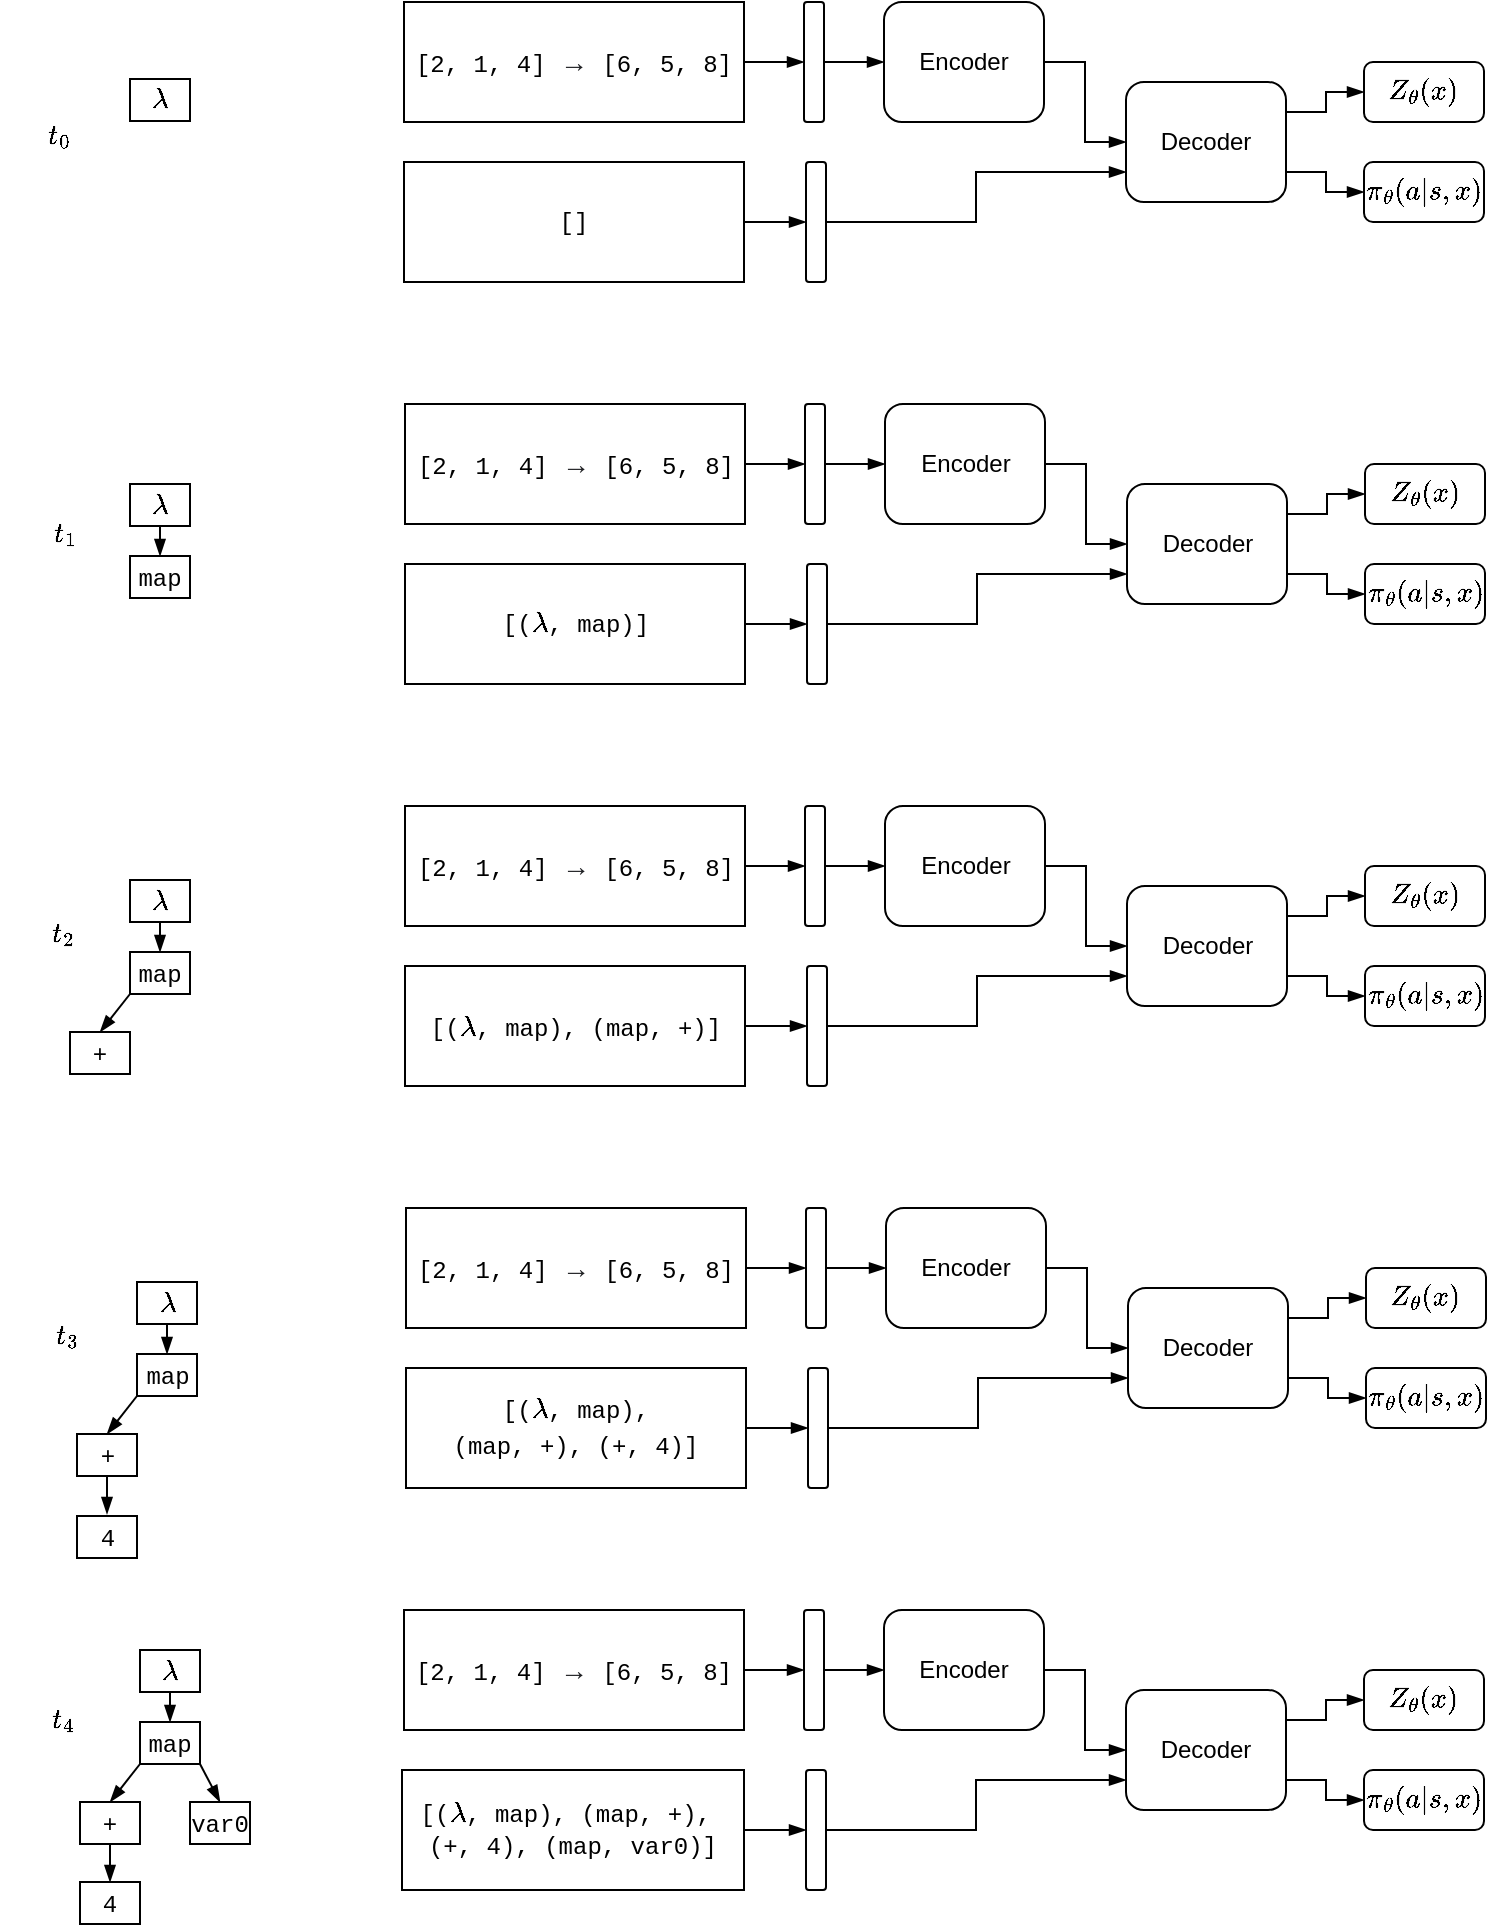 <mxfile version="22.1.20" type="device">
  <diagram name="Page-1" id="c7558073-3199-34d8-9f00-42111426c3f3">
    <mxGraphModel dx="954" dy="650" grid="1" gridSize="10" guides="1" tooltips="1" connect="1" arrows="1" fold="1" page="1" pageScale="1" pageWidth="826" pageHeight="1169" background="none" math="1" shadow="0">
      <root>
        <mxCell id="0" />
        <mxCell id="1" parent="0" />
        <mxCell id="ln7IvSCS3IytbbHzS-Sz-100" style="rounded=0;orthogonalLoop=1;jettySize=auto;html=1;exitX=1;exitY=0.5;exitDx=0;exitDy=0;entryX=0;entryY=0.5;entryDx=0;entryDy=0;edgeStyle=orthogonalEdgeStyle;endArrow=blockThin;endFill=1;" edge="1" parent="1" source="ln7IvSCS3IytbbHzS-Sz-96" target="ln7IvSCS3IytbbHzS-Sz-99">
          <mxGeometry relative="1" as="geometry" />
        </mxCell>
        <mxCell id="ln7IvSCS3IytbbHzS-Sz-96" value="" style="rounded=1;whiteSpace=wrap;html=1;" vertex="1" parent="1">
          <mxGeometry x="402" y="161" width="10" height="60" as="geometry" />
        </mxCell>
        <mxCell id="ln7IvSCS3IytbbHzS-Sz-98" style="rounded=0;orthogonalLoop=1;jettySize=auto;html=1;exitX=1;exitY=0.5;exitDx=0;exitDy=0;entryX=0;entryY=0.5;entryDx=0;entryDy=0;edgeStyle=orthogonalEdgeStyle;endArrow=blockThin;endFill=1;" edge="1" parent="1" source="ln7IvSCS3IytbbHzS-Sz-97" target="ln7IvSCS3IytbbHzS-Sz-96">
          <mxGeometry relative="1" as="geometry" />
        </mxCell>
        <mxCell id="ln7IvSCS3IytbbHzS-Sz-97" value="&lt;font face=&quot;Courier New&quot;&gt;[2, 1, 4]&amp;nbsp;&lt;/font&gt;&lt;b style=&quot;caret-color: rgb(32, 33, 36); color: rgb(32, 33, 36); font-family: &amp;quot;Google Sans&amp;quot;, arial, sans-serif; font-size: 14px; text-align: left;&quot;&gt;→&lt;/b&gt;&lt;font face=&quot;Courier New&quot;&gt;&amp;nbsp;[6, 5, 8]&lt;/font&gt;" style="rounded=0;whiteSpace=wrap;html=1;" vertex="1" parent="1">
          <mxGeometry x="202" y="161" width="170" height="60" as="geometry" />
        </mxCell>
        <mxCell id="ln7IvSCS3IytbbHzS-Sz-107" style="rounded=0;orthogonalLoop=1;jettySize=auto;html=1;exitX=1;exitY=0.5;exitDx=0;exitDy=0;entryX=0;entryY=0.5;entryDx=0;entryDy=0;edgeStyle=orthogonalEdgeStyle;endArrow=blockThin;endFill=1;" edge="1" parent="1" source="ln7IvSCS3IytbbHzS-Sz-99" target="ln7IvSCS3IytbbHzS-Sz-106">
          <mxGeometry relative="1" as="geometry" />
        </mxCell>
        <mxCell id="ln7IvSCS3IytbbHzS-Sz-99" value="Encoder" style="rounded=1;whiteSpace=wrap;html=1;" vertex="1" parent="1">
          <mxGeometry x="442" y="161" width="80" height="60" as="geometry" />
        </mxCell>
        <mxCell id="ln7IvSCS3IytbbHzS-Sz-105" style="rounded=0;orthogonalLoop=1;jettySize=auto;html=1;exitX=1;exitY=0.5;exitDx=0;exitDy=0;entryX=0;entryY=0.5;entryDx=0;entryDy=0;edgeStyle=orthogonalEdgeStyle;endArrow=blockThin;endFill=1;" edge="1" parent="1" source="ln7IvSCS3IytbbHzS-Sz-101" target="ln7IvSCS3IytbbHzS-Sz-102">
          <mxGeometry relative="1" as="geometry" />
        </mxCell>
        <mxCell id="ln7IvSCS3IytbbHzS-Sz-101" value="&lt;font face=&quot;Courier New&quot;&gt;[]&lt;/font&gt;" style="rounded=0;whiteSpace=wrap;html=1;" vertex="1" parent="1">
          <mxGeometry x="202" y="241" width="170" height="60" as="geometry" />
        </mxCell>
        <mxCell id="ln7IvSCS3IytbbHzS-Sz-112" style="rounded=0;orthogonalLoop=1;jettySize=auto;html=1;exitX=1;exitY=0.5;exitDx=0;exitDy=0;entryX=0;entryY=0.75;entryDx=0;entryDy=0;edgeStyle=orthogonalEdgeStyle;curved=0;endArrow=blockThin;endFill=1;" edge="1" parent="1" source="ln7IvSCS3IytbbHzS-Sz-102" target="ln7IvSCS3IytbbHzS-Sz-106">
          <mxGeometry relative="1" as="geometry" />
        </mxCell>
        <mxCell id="ln7IvSCS3IytbbHzS-Sz-102" value="" style="rounded=1;whiteSpace=wrap;html=1;" vertex="1" parent="1">
          <mxGeometry x="403" y="241" width="10" height="60" as="geometry" />
        </mxCell>
        <mxCell id="ln7IvSCS3IytbbHzS-Sz-118" style="rounded=0;orthogonalLoop=1;jettySize=auto;html=1;exitX=1;exitY=0.25;exitDx=0;exitDy=0;entryX=0;entryY=0.5;entryDx=0;entryDy=0;edgeStyle=orthogonalEdgeStyle;endArrow=blockThin;endFill=1;" edge="1" parent="1" source="ln7IvSCS3IytbbHzS-Sz-106" target="ln7IvSCS3IytbbHzS-Sz-113">
          <mxGeometry relative="1" as="geometry" />
        </mxCell>
        <mxCell id="ln7IvSCS3IytbbHzS-Sz-119" style="rounded=0;orthogonalLoop=1;jettySize=auto;html=1;exitX=1;exitY=0.75;exitDx=0;exitDy=0;entryX=0;entryY=0.5;entryDx=0;entryDy=0;edgeStyle=orthogonalEdgeStyle;endArrow=blockThin;endFill=1;" edge="1" parent="1" source="ln7IvSCS3IytbbHzS-Sz-106" target="ln7IvSCS3IytbbHzS-Sz-117">
          <mxGeometry relative="1" as="geometry" />
        </mxCell>
        <mxCell id="ln7IvSCS3IytbbHzS-Sz-106" value="Decoder" style="rounded=1;whiteSpace=wrap;html=1;" vertex="1" parent="1">
          <mxGeometry x="563" y="201" width="80" height="60" as="geometry" />
        </mxCell>
        <mxCell id="ln7IvSCS3IytbbHzS-Sz-113" value="\(Z_\theta(x)\)" style="rounded=1;whiteSpace=wrap;html=1;" vertex="1" parent="1">
          <mxGeometry x="682" y="191" width="60" height="30" as="geometry" />
        </mxCell>
        <mxCell id="ln7IvSCS3IytbbHzS-Sz-117" value="\(\pi_\theta(a | s, x)\)" style="rounded=1;whiteSpace=wrap;html=1;" vertex="1" parent="1">
          <mxGeometry x="682" y="241" width="60" height="30" as="geometry" />
        </mxCell>
        <mxCell id="ln7IvSCS3IytbbHzS-Sz-130" style="rounded=0;orthogonalLoop=1;jettySize=auto;html=1;exitX=1;exitY=0.5;exitDx=0;exitDy=0;entryX=0;entryY=0.5;entryDx=0;entryDy=0;edgeStyle=orthogonalEdgeStyle;endArrow=blockThin;endFill=1;" edge="1" parent="1" source="ln7IvSCS3IytbbHzS-Sz-131" target="ln7IvSCS3IytbbHzS-Sz-135">
          <mxGeometry relative="1" as="geometry" />
        </mxCell>
        <mxCell id="ln7IvSCS3IytbbHzS-Sz-131" value="" style="rounded=1;whiteSpace=wrap;html=1;" vertex="1" parent="1">
          <mxGeometry x="402.5" y="362" width="10" height="60" as="geometry" />
        </mxCell>
        <mxCell id="ln7IvSCS3IytbbHzS-Sz-132" style="rounded=0;orthogonalLoop=1;jettySize=auto;html=1;exitX=1;exitY=0.5;exitDx=0;exitDy=0;entryX=0;entryY=0.5;entryDx=0;entryDy=0;edgeStyle=orthogonalEdgeStyle;endArrow=blockThin;endFill=1;" edge="1" parent="1" source="ln7IvSCS3IytbbHzS-Sz-133" target="ln7IvSCS3IytbbHzS-Sz-131">
          <mxGeometry relative="1" as="geometry" />
        </mxCell>
        <mxCell id="ln7IvSCS3IytbbHzS-Sz-133" value="&lt;font face=&quot;Courier New&quot;&gt;[2, 1, 4]&amp;nbsp;&lt;/font&gt;&lt;b style=&quot;caret-color: rgb(32, 33, 36); color: rgb(32, 33, 36); font-family: &amp;quot;Google Sans&amp;quot;, arial, sans-serif; font-size: 14px; text-align: left;&quot;&gt;→&lt;/b&gt;&lt;font face=&quot;Courier New&quot;&gt;&amp;nbsp;[6, 5, 8]&lt;/font&gt;" style="rounded=0;whiteSpace=wrap;html=1;" vertex="1" parent="1">
          <mxGeometry x="202.5" y="362" width="170" height="60" as="geometry" />
        </mxCell>
        <mxCell id="ln7IvSCS3IytbbHzS-Sz-134" style="rounded=0;orthogonalLoop=1;jettySize=auto;html=1;exitX=1;exitY=0.5;exitDx=0;exitDy=0;entryX=0;entryY=0.5;entryDx=0;entryDy=0;edgeStyle=orthogonalEdgeStyle;endArrow=blockThin;endFill=1;" edge="1" parent="1" source="ln7IvSCS3IytbbHzS-Sz-135" target="ln7IvSCS3IytbbHzS-Sz-142">
          <mxGeometry relative="1" as="geometry" />
        </mxCell>
        <mxCell id="ln7IvSCS3IytbbHzS-Sz-135" value="Encoder" style="rounded=1;whiteSpace=wrap;html=1;" vertex="1" parent="1">
          <mxGeometry x="442.5" y="362" width="80" height="60" as="geometry" />
        </mxCell>
        <mxCell id="ln7IvSCS3IytbbHzS-Sz-136" style="rounded=0;orthogonalLoop=1;jettySize=auto;html=1;exitX=1;exitY=0.5;exitDx=0;exitDy=0;entryX=0;entryY=0.5;entryDx=0;entryDy=0;edgeStyle=orthogonalEdgeStyle;endArrow=blockThin;endFill=1;" edge="1" parent="1" source="ln7IvSCS3IytbbHzS-Sz-137" target="ln7IvSCS3IytbbHzS-Sz-139">
          <mxGeometry relative="1" as="geometry" />
        </mxCell>
        <mxCell id="ln7IvSCS3IytbbHzS-Sz-137" value="&lt;font face=&quot;Courier New&quot;&gt;[(\(\lambda\),&amp;nbsp;&lt;/font&gt;&lt;font face=&quot;Courier New&quot;&gt;map)]&lt;/font&gt;" style="rounded=0;whiteSpace=wrap;html=1;" vertex="1" parent="1">
          <mxGeometry x="202.5" y="442" width="170" height="60" as="geometry" />
        </mxCell>
        <mxCell id="ln7IvSCS3IytbbHzS-Sz-138" style="rounded=0;orthogonalLoop=1;jettySize=auto;html=1;exitX=1;exitY=0.5;exitDx=0;exitDy=0;entryX=0;entryY=0.75;entryDx=0;entryDy=0;edgeStyle=orthogonalEdgeStyle;endArrow=blockThin;endFill=1;" edge="1" parent="1" source="ln7IvSCS3IytbbHzS-Sz-139" target="ln7IvSCS3IytbbHzS-Sz-142">
          <mxGeometry relative="1" as="geometry" />
        </mxCell>
        <mxCell id="ln7IvSCS3IytbbHzS-Sz-139" value="" style="rounded=1;whiteSpace=wrap;html=1;" vertex="1" parent="1">
          <mxGeometry x="403.5" y="442" width="10" height="60" as="geometry" />
        </mxCell>
        <mxCell id="ln7IvSCS3IytbbHzS-Sz-140" style="rounded=0;orthogonalLoop=1;jettySize=auto;html=1;exitX=1;exitY=0.25;exitDx=0;exitDy=0;entryX=0;entryY=0.5;entryDx=0;entryDy=0;edgeStyle=orthogonalEdgeStyle;endArrow=blockThin;endFill=1;" edge="1" parent="1" source="ln7IvSCS3IytbbHzS-Sz-142" target="ln7IvSCS3IytbbHzS-Sz-144">
          <mxGeometry relative="1" as="geometry" />
        </mxCell>
        <mxCell id="ln7IvSCS3IytbbHzS-Sz-141" style="rounded=0;orthogonalLoop=1;jettySize=auto;html=1;exitX=1;exitY=0.75;exitDx=0;exitDy=0;entryX=0;entryY=0.5;entryDx=0;entryDy=0;edgeStyle=orthogonalEdgeStyle;endArrow=blockThin;endFill=1;" edge="1" parent="1" source="ln7IvSCS3IytbbHzS-Sz-142" target="ln7IvSCS3IytbbHzS-Sz-145">
          <mxGeometry relative="1" as="geometry" />
        </mxCell>
        <mxCell id="ln7IvSCS3IytbbHzS-Sz-142" value="Decoder" style="rounded=1;whiteSpace=wrap;html=1;" vertex="1" parent="1">
          <mxGeometry x="563.5" y="402" width="80" height="60" as="geometry" />
        </mxCell>
        <mxCell id="ln7IvSCS3IytbbHzS-Sz-144" value="\(Z_\theta(x)\)" style="rounded=1;whiteSpace=wrap;html=1;" vertex="1" parent="1">
          <mxGeometry x="682.5" y="392" width="60" height="30" as="geometry" />
        </mxCell>
        <mxCell id="ln7IvSCS3IytbbHzS-Sz-145" value="\(\pi_\theta(a | s, x)\)" style="rounded=1;whiteSpace=wrap;html=1;" vertex="1" parent="1">
          <mxGeometry x="682.5" y="442" width="60" height="30" as="geometry" />
        </mxCell>
        <mxCell id="ln7IvSCS3IytbbHzS-Sz-146" value="\(t_0\)" style="text;html=1;strokeColor=none;fillColor=none;align=center;verticalAlign=middle;whiteSpace=wrap;rounded=0;" vertex="1" parent="1">
          <mxGeometry y="213" width="60" height="30" as="geometry" />
        </mxCell>
        <mxCell id="ln7IvSCS3IytbbHzS-Sz-147" value="\(t_1\)" style="text;html=1;strokeColor=none;fillColor=none;align=center;verticalAlign=middle;whiteSpace=wrap;rounded=0;" vertex="1" parent="1">
          <mxGeometry x="3" y="412" width="60" height="30" as="geometry" />
        </mxCell>
        <mxCell id="ln7IvSCS3IytbbHzS-Sz-148" style="rounded=0;orthogonalLoop=1;jettySize=auto;html=1;exitX=1;exitY=0.5;exitDx=0;exitDy=0;entryX=0;entryY=0.5;entryDx=0;entryDy=0;edgeStyle=orthogonalEdgeStyle;endArrow=blockThin;endFill=1;" edge="1" parent="1" source="ln7IvSCS3IytbbHzS-Sz-149" target="ln7IvSCS3IytbbHzS-Sz-153">
          <mxGeometry relative="1" as="geometry" />
        </mxCell>
        <mxCell id="ln7IvSCS3IytbbHzS-Sz-149" value="" style="rounded=1;whiteSpace=wrap;html=1;" vertex="1" parent="1">
          <mxGeometry x="402.5" y="563" width="10" height="60" as="geometry" />
        </mxCell>
        <mxCell id="ln7IvSCS3IytbbHzS-Sz-150" style="rounded=0;orthogonalLoop=1;jettySize=auto;html=1;exitX=1;exitY=0.5;exitDx=0;exitDy=0;entryX=0;entryY=0.5;entryDx=0;entryDy=0;edgeStyle=orthogonalEdgeStyle;endArrow=blockThin;endFill=1;" edge="1" parent="1" source="ln7IvSCS3IytbbHzS-Sz-151" target="ln7IvSCS3IytbbHzS-Sz-149">
          <mxGeometry relative="1" as="geometry" />
        </mxCell>
        <mxCell id="ln7IvSCS3IytbbHzS-Sz-151" value="&lt;font face=&quot;Courier New&quot;&gt;[2, 1, 4]&amp;nbsp;&lt;/font&gt;&lt;b style=&quot;caret-color: rgb(32, 33, 36); color: rgb(32, 33, 36); font-family: &amp;quot;Google Sans&amp;quot;, arial, sans-serif; font-size: 14px; text-align: left;&quot;&gt;→&lt;/b&gt;&lt;font face=&quot;Courier New&quot;&gt;&amp;nbsp;[6, 5, 8]&lt;/font&gt;" style="rounded=0;whiteSpace=wrap;html=1;" vertex="1" parent="1">
          <mxGeometry x="202.5" y="563" width="170" height="60" as="geometry" />
        </mxCell>
        <mxCell id="ln7IvSCS3IytbbHzS-Sz-152" style="rounded=0;orthogonalLoop=1;jettySize=auto;html=1;exitX=1;exitY=0.5;exitDx=0;exitDy=0;entryX=0;entryY=0.5;entryDx=0;entryDy=0;edgeStyle=orthogonalEdgeStyle;endArrow=blockThin;endFill=1;" edge="1" parent="1" source="ln7IvSCS3IytbbHzS-Sz-153" target="ln7IvSCS3IytbbHzS-Sz-160">
          <mxGeometry relative="1" as="geometry" />
        </mxCell>
        <mxCell id="ln7IvSCS3IytbbHzS-Sz-153" value="Encoder" style="rounded=1;whiteSpace=wrap;html=1;" vertex="1" parent="1">
          <mxGeometry x="442.5" y="563" width="80" height="60" as="geometry" />
        </mxCell>
        <mxCell id="ln7IvSCS3IytbbHzS-Sz-154" style="rounded=0;orthogonalLoop=1;jettySize=auto;html=1;exitX=1;exitY=0.5;exitDx=0;exitDy=0;entryX=0;entryY=0.5;entryDx=0;entryDy=0;edgeStyle=orthogonalEdgeStyle;endArrow=blockThin;endFill=1;" edge="1" parent="1" source="ln7IvSCS3IytbbHzS-Sz-155" target="ln7IvSCS3IytbbHzS-Sz-157">
          <mxGeometry relative="1" as="geometry" />
        </mxCell>
        <mxCell id="ln7IvSCS3IytbbHzS-Sz-155" value="&lt;div style=&quot;&quot;&gt;&lt;div style=&quot;text-align: left;&quot;&gt;&lt;font style=&quot;border-color: var(--border-color);&quot; face=&quot;Courier New&quot;&gt;[(\(\lambda\),&amp;nbsp;&lt;/font&gt;&lt;font style=&quot;border-color: var(--border-color);&quot; face=&quot;Courier New&quot;&gt;map), (map,&amp;nbsp;&lt;/font&gt;&lt;b style=&quot;caret-color: rgb(32, 33, 36); color: rgb(32, 33, 36); font-family: &amp;quot;Google Sans&amp;quot;, arial, sans-serif; font-size: 14px; border-color: var(--border-color);&quot;&gt;&lt;font style=&quot;color: rgb(0, 0, 0); font-size: 12px; font-weight: normal; border-color: var(--border-color);&quot; face=&quot;Courier New&quot;&gt;+)&lt;/font&gt;&lt;font style=&quot;color: rgb(0, 0, 0); font-size: 12px; font-weight: normal; border-color: var(--border-color);&quot; face=&quot;Courier New&quot;&gt;]&lt;/font&gt;&lt;/b&gt;&lt;/div&gt;&lt;/div&gt;" style="rounded=0;whiteSpace=wrap;html=1;" vertex="1" parent="1">
          <mxGeometry x="202.5" y="643" width="170" height="60" as="geometry" />
        </mxCell>
        <mxCell id="ln7IvSCS3IytbbHzS-Sz-156" style="rounded=0;orthogonalLoop=1;jettySize=auto;html=1;exitX=1;exitY=0.5;exitDx=0;exitDy=0;entryX=0;entryY=0.75;entryDx=0;entryDy=0;edgeStyle=orthogonalEdgeStyle;endArrow=blockThin;endFill=1;" edge="1" parent="1" source="ln7IvSCS3IytbbHzS-Sz-157" target="ln7IvSCS3IytbbHzS-Sz-160">
          <mxGeometry relative="1" as="geometry" />
        </mxCell>
        <mxCell id="ln7IvSCS3IytbbHzS-Sz-157" value="" style="rounded=1;whiteSpace=wrap;html=1;" vertex="1" parent="1">
          <mxGeometry x="403.5" y="643" width="10" height="60" as="geometry" />
        </mxCell>
        <mxCell id="ln7IvSCS3IytbbHzS-Sz-158" style="rounded=0;orthogonalLoop=1;jettySize=auto;html=1;exitX=1;exitY=0.25;exitDx=0;exitDy=0;entryX=0;entryY=0.5;entryDx=0;entryDy=0;edgeStyle=orthogonalEdgeStyle;endArrow=blockThin;endFill=1;" edge="1" parent="1" source="ln7IvSCS3IytbbHzS-Sz-160" target="ln7IvSCS3IytbbHzS-Sz-162">
          <mxGeometry relative="1" as="geometry" />
        </mxCell>
        <mxCell id="ln7IvSCS3IytbbHzS-Sz-159" style="rounded=0;orthogonalLoop=1;jettySize=auto;html=1;exitX=1;exitY=0.75;exitDx=0;exitDy=0;entryX=0;entryY=0.5;entryDx=0;entryDy=0;edgeStyle=orthogonalEdgeStyle;endArrow=blockThin;endFill=1;" edge="1" parent="1" source="ln7IvSCS3IytbbHzS-Sz-160" target="ln7IvSCS3IytbbHzS-Sz-163">
          <mxGeometry relative="1" as="geometry" />
        </mxCell>
        <mxCell id="ln7IvSCS3IytbbHzS-Sz-160" value="Decoder" style="rounded=1;whiteSpace=wrap;html=1;" vertex="1" parent="1">
          <mxGeometry x="563.5" y="603" width="80" height="60" as="geometry" />
        </mxCell>
        <mxCell id="ln7IvSCS3IytbbHzS-Sz-162" value="\(Z_\theta(x)\)" style="rounded=1;whiteSpace=wrap;html=1;" vertex="1" parent="1">
          <mxGeometry x="682.5" y="593" width="60" height="30" as="geometry" />
        </mxCell>
        <mxCell id="ln7IvSCS3IytbbHzS-Sz-163" value="\(\pi_\theta(a | s, x)\)" style="rounded=1;whiteSpace=wrap;html=1;" vertex="1" parent="1">
          <mxGeometry x="682.5" y="643" width="60" height="30" as="geometry" />
        </mxCell>
        <mxCell id="ln7IvSCS3IytbbHzS-Sz-164" style="rounded=0;orthogonalLoop=1;jettySize=auto;html=1;exitX=1;exitY=0.5;exitDx=0;exitDy=0;entryX=0;entryY=0.5;entryDx=0;entryDy=0;edgeStyle=orthogonalEdgeStyle;endArrow=blockThin;endFill=1;" edge="1" parent="1" source="ln7IvSCS3IytbbHzS-Sz-165" target="ln7IvSCS3IytbbHzS-Sz-169">
          <mxGeometry relative="1" as="geometry" />
        </mxCell>
        <mxCell id="ln7IvSCS3IytbbHzS-Sz-165" value="" style="rounded=1;whiteSpace=wrap;html=1;" vertex="1" parent="1">
          <mxGeometry x="403" y="764" width="10" height="60" as="geometry" />
        </mxCell>
        <mxCell id="ln7IvSCS3IytbbHzS-Sz-166" style="rounded=0;orthogonalLoop=1;jettySize=auto;html=1;exitX=1;exitY=0.5;exitDx=0;exitDy=0;entryX=0;entryY=0.5;entryDx=0;entryDy=0;edgeStyle=orthogonalEdgeStyle;endArrow=blockThin;endFill=1;" edge="1" parent="1" source="ln7IvSCS3IytbbHzS-Sz-167" target="ln7IvSCS3IytbbHzS-Sz-165">
          <mxGeometry relative="1" as="geometry" />
        </mxCell>
        <mxCell id="ln7IvSCS3IytbbHzS-Sz-167" value="&lt;font face=&quot;Courier New&quot;&gt;[2, 1, 4]&amp;nbsp;&lt;/font&gt;&lt;b style=&quot;caret-color: rgb(32, 33, 36); color: rgb(32, 33, 36); font-family: &amp;quot;Google Sans&amp;quot;, arial, sans-serif; font-size: 14px; text-align: left;&quot;&gt;→&lt;/b&gt;&lt;font face=&quot;Courier New&quot;&gt;&amp;nbsp;[6, 5, 8]&lt;/font&gt;" style="rounded=0;whiteSpace=wrap;html=1;" vertex="1" parent="1">
          <mxGeometry x="203" y="764" width="170" height="60" as="geometry" />
        </mxCell>
        <mxCell id="ln7IvSCS3IytbbHzS-Sz-168" style="rounded=0;orthogonalLoop=1;jettySize=auto;html=1;exitX=1;exitY=0.5;exitDx=0;exitDy=0;entryX=0;entryY=0.5;entryDx=0;entryDy=0;edgeStyle=orthogonalEdgeStyle;endArrow=blockThin;endFill=1;" edge="1" parent="1" source="ln7IvSCS3IytbbHzS-Sz-169" target="ln7IvSCS3IytbbHzS-Sz-176">
          <mxGeometry relative="1" as="geometry" />
        </mxCell>
        <mxCell id="ln7IvSCS3IytbbHzS-Sz-169" value="Encoder" style="rounded=1;whiteSpace=wrap;html=1;" vertex="1" parent="1">
          <mxGeometry x="443" y="764" width="80" height="60" as="geometry" />
        </mxCell>
        <mxCell id="ln7IvSCS3IytbbHzS-Sz-170" style="rounded=0;orthogonalLoop=1;jettySize=auto;html=1;exitX=1;exitY=0.5;exitDx=0;exitDy=0;entryX=0;entryY=0.5;entryDx=0;entryDy=0;edgeStyle=orthogonalEdgeStyle;endArrow=blockThin;endFill=1;" edge="1" parent="1" source="ln7IvSCS3IytbbHzS-Sz-171" target="ln7IvSCS3IytbbHzS-Sz-173">
          <mxGeometry relative="1" as="geometry" />
        </mxCell>
        <mxCell id="ln7IvSCS3IytbbHzS-Sz-171" value="&lt;font style=&quot;border-color: var(--border-color); text-align: left;&quot; face=&quot;Courier New&quot;&gt;[(\(\lambda\),&amp;nbsp;&lt;/font&gt;&lt;font style=&quot;border-color: var(--border-color); text-align: left;&quot; face=&quot;Courier New&quot;&gt;map), (map,&amp;nbsp;&lt;/font&gt;&lt;b style=&quot;border-color: var(--border-color); text-align: left; caret-color: rgb(32, 33, 36); color: rgb(32, 33, 36); font-family: &amp;quot;Google Sans&amp;quot;, arial, sans-serif; font-size: 14px;&quot;&gt;&lt;font style=&quot;border-color: var(--border-color); color: rgb(0, 0, 0); font-size: 12px; font-weight: normal;&quot; face=&quot;Courier New&quot;&gt;+),&amp;nbsp;&lt;font style=&quot;border-color: var(--border-color); caret-color: rgb(0, 0, 0);&quot; face=&quot;Courier New&quot;&gt;(&lt;/font&gt;&lt;b style=&quot;border-color: var(--border-color); color: rgb(32, 33, 36); font-family: &amp;quot;Google Sans&amp;quot;, arial, sans-serif; font-size: 14px;&quot;&gt;&lt;font style=&quot;border-color: var(--border-color); color: rgb(0, 0, 0); font-size: 12px; font-weight: normal;&quot; face=&quot;Courier New&quot;&gt;+, 4)&lt;/font&gt;&lt;/b&gt;&lt;/font&gt;&lt;font style=&quot;border-color: var(--border-color); color: rgb(0, 0, 0); font-size: 12px; font-weight: normal;&quot; face=&quot;Courier New&quot;&gt;]&lt;/font&gt;&lt;/b&gt;" style="rounded=0;whiteSpace=wrap;html=1;" vertex="1" parent="1">
          <mxGeometry x="203" y="844" width="170" height="60" as="geometry" />
        </mxCell>
        <mxCell id="ln7IvSCS3IytbbHzS-Sz-172" style="rounded=0;orthogonalLoop=1;jettySize=auto;html=1;exitX=1;exitY=0.5;exitDx=0;exitDy=0;entryX=0;entryY=0.75;entryDx=0;entryDy=0;edgeStyle=orthogonalEdgeStyle;endArrow=blockThin;endFill=1;" edge="1" parent="1" source="ln7IvSCS3IytbbHzS-Sz-173" target="ln7IvSCS3IytbbHzS-Sz-176">
          <mxGeometry relative="1" as="geometry" />
        </mxCell>
        <mxCell id="ln7IvSCS3IytbbHzS-Sz-173" value="" style="rounded=1;whiteSpace=wrap;html=1;" vertex="1" parent="1">
          <mxGeometry x="404" y="844" width="10" height="60" as="geometry" />
        </mxCell>
        <mxCell id="ln7IvSCS3IytbbHzS-Sz-174" style="rounded=0;orthogonalLoop=1;jettySize=auto;html=1;exitX=1;exitY=0.25;exitDx=0;exitDy=0;entryX=0;entryY=0.5;entryDx=0;entryDy=0;edgeStyle=orthogonalEdgeStyle;endArrow=blockThin;endFill=1;" edge="1" parent="1" source="ln7IvSCS3IytbbHzS-Sz-176" target="ln7IvSCS3IytbbHzS-Sz-178">
          <mxGeometry relative="1" as="geometry" />
        </mxCell>
        <mxCell id="ln7IvSCS3IytbbHzS-Sz-175" style="rounded=0;orthogonalLoop=1;jettySize=auto;html=1;exitX=1;exitY=0.75;exitDx=0;exitDy=0;entryX=0;entryY=0.5;entryDx=0;entryDy=0;edgeStyle=orthogonalEdgeStyle;endArrow=blockThin;endFill=1;" edge="1" parent="1" source="ln7IvSCS3IytbbHzS-Sz-176" target="ln7IvSCS3IytbbHzS-Sz-179">
          <mxGeometry relative="1" as="geometry" />
        </mxCell>
        <mxCell id="ln7IvSCS3IytbbHzS-Sz-176" value="Decoder" style="rounded=1;whiteSpace=wrap;html=1;" vertex="1" parent="1">
          <mxGeometry x="564" y="804" width="80" height="60" as="geometry" />
        </mxCell>
        <mxCell id="ln7IvSCS3IytbbHzS-Sz-178" value="\(Z_\theta(x)\)" style="rounded=1;whiteSpace=wrap;html=1;" vertex="1" parent="1">
          <mxGeometry x="683" y="794" width="60" height="30" as="geometry" />
        </mxCell>
        <mxCell id="ln7IvSCS3IytbbHzS-Sz-179" value="\(\pi_\theta(a | s, x)\)" style="rounded=1;whiteSpace=wrap;html=1;" vertex="1" parent="1">
          <mxGeometry x="683" y="844" width="60" height="30" as="geometry" />
        </mxCell>
        <mxCell id="ln7IvSCS3IytbbHzS-Sz-180" value="\(t_2\)" style="text;html=1;strokeColor=none;fillColor=none;align=center;verticalAlign=middle;whiteSpace=wrap;rounded=0;" vertex="1" parent="1">
          <mxGeometry x="1.5" y="612" width="60" height="30" as="geometry" />
        </mxCell>
        <mxCell id="ln7IvSCS3IytbbHzS-Sz-181" value="\(t_3\)" style="text;html=1;strokeColor=none;fillColor=none;align=center;verticalAlign=middle;whiteSpace=wrap;rounded=0;" vertex="1" parent="1">
          <mxGeometry x="3.5" y="813" width="60" height="30" as="geometry" />
        </mxCell>
        <mxCell id="ln7IvSCS3IytbbHzS-Sz-217" style="edgeStyle=none;rounded=0;orthogonalLoop=1;jettySize=auto;html=1;exitX=0;exitY=1;exitDx=0;exitDy=0;entryX=0.5;entryY=0;entryDx=0;entryDy=0;endArrow=blockThin;endFill=1;curved=0;" edge="1" parent="1" source="ln7IvSCS3IytbbHzS-Sz-219" target="ln7IvSCS3IytbbHzS-Sz-221">
          <mxGeometry relative="1" as="geometry" />
        </mxCell>
        <mxCell id="ln7IvSCS3IytbbHzS-Sz-218" style="edgeStyle=none;rounded=0;orthogonalLoop=1;jettySize=auto;html=1;exitX=1;exitY=1;exitDx=0;exitDy=0;entryX=0.5;entryY=0;entryDx=0;entryDy=0;endArrow=blockThin;endFill=1;" edge="1" parent="1" source="ln7IvSCS3IytbbHzS-Sz-219" target="ln7IvSCS3IytbbHzS-Sz-223">
          <mxGeometry relative="1" as="geometry" />
        </mxCell>
        <mxCell id="ln7IvSCS3IytbbHzS-Sz-219" value="&lt;font face=&quot;Courier New&quot;&gt;map&lt;/font&gt;" style="rounded=0;whiteSpace=wrap;html=1;" vertex="1" parent="1">
          <mxGeometry x="70" y="1021" width="30" height="21" as="geometry" />
        </mxCell>
        <mxCell id="ln7IvSCS3IytbbHzS-Sz-220" style="edgeStyle=none;rounded=0;orthogonalLoop=1;jettySize=auto;html=1;exitX=0.5;exitY=1;exitDx=0;exitDy=0;entryX=0.5;entryY=0;entryDx=0;entryDy=0;endArrow=blockThin;endFill=1;" edge="1" parent="1" source="ln7IvSCS3IytbbHzS-Sz-221" target="ln7IvSCS3IytbbHzS-Sz-222">
          <mxGeometry relative="1" as="geometry" />
        </mxCell>
        <mxCell id="ln7IvSCS3IytbbHzS-Sz-221" value="&lt;font face=&quot;Courier New&quot;&gt;+&lt;/font&gt;" style="rounded=0;whiteSpace=wrap;html=1;" vertex="1" parent="1">
          <mxGeometry x="40" y="1061" width="30" height="21" as="geometry" />
        </mxCell>
        <mxCell id="ln7IvSCS3IytbbHzS-Sz-222" value="&lt;font face=&quot;Courier New&quot;&gt;4&lt;/font&gt;" style="rounded=0;whiteSpace=wrap;html=1;" vertex="1" parent="1">
          <mxGeometry x="40" y="1101" width="30" height="21" as="geometry" />
        </mxCell>
        <mxCell id="ln7IvSCS3IytbbHzS-Sz-223" value="&lt;font face=&quot;Courier New&quot;&gt;var0&lt;/font&gt;" style="rounded=0;whiteSpace=wrap;html=1;" vertex="1" parent="1">
          <mxGeometry x="95" y="1061" width="30" height="21" as="geometry" />
        </mxCell>
        <mxCell id="ln7IvSCS3IytbbHzS-Sz-225" style="edgeStyle=none;rounded=0;orthogonalLoop=1;jettySize=auto;html=1;exitX=0.5;exitY=1;exitDx=0;exitDy=0;entryX=0.5;entryY=0;entryDx=0;entryDy=0;endArrow=blockThin;endFill=1;" edge="1" parent="1" source="ln7IvSCS3IytbbHzS-Sz-224" target="ln7IvSCS3IytbbHzS-Sz-219">
          <mxGeometry relative="1" as="geometry" />
        </mxCell>
        <mxCell id="ln7IvSCS3IytbbHzS-Sz-224" value="&lt;font face=&quot;Courier New&quot;&gt;\(\lambda\)&lt;/font&gt;" style="rounded=0;whiteSpace=wrap;html=1;" vertex="1" parent="1">
          <mxGeometry x="70" y="985" width="30" height="21" as="geometry" />
        </mxCell>
        <mxCell id="ln7IvSCS3IytbbHzS-Sz-229" style="rounded=0;orthogonalLoop=1;jettySize=auto;html=1;exitX=1;exitY=0.5;exitDx=0;exitDy=0;entryX=0;entryY=0.5;entryDx=0;entryDy=0;edgeStyle=orthogonalEdgeStyle;endArrow=blockThin;endFill=1;" edge="1" parent="1" source="ln7IvSCS3IytbbHzS-Sz-230" target="ln7IvSCS3IytbbHzS-Sz-234">
          <mxGeometry relative="1" as="geometry" />
        </mxCell>
        <mxCell id="ln7IvSCS3IytbbHzS-Sz-230" value="" style="rounded=1;whiteSpace=wrap;html=1;" vertex="1" parent="1">
          <mxGeometry x="402" y="965" width="10" height="60" as="geometry" />
        </mxCell>
        <mxCell id="ln7IvSCS3IytbbHzS-Sz-231" style="rounded=0;orthogonalLoop=1;jettySize=auto;html=1;exitX=1;exitY=0.5;exitDx=0;exitDy=0;entryX=0;entryY=0.5;entryDx=0;entryDy=0;edgeStyle=orthogonalEdgeStyle;endArrow=blockThin;endFill=1;" edge="1" parent="1" source="ln7IvSCS3IytbbHzS-Sz-232" target="ln7IvSCS3IytbbHzS-Sz-230">
          <mxGeometry relative="1" as="geometry" />
        </mxCell>
        <mxCell id="ln7IvSCS3IytbbHzS-Sz-232" value="&lt;font face=&quot;Courier New&quot;&gt;[2, 1, 4]&amp;nbsp;&lt;/font&gt;&lt;b style=&quot;caret-color: rgb(32, 33, 36); color: rgb(32, 33, 36); font-family: &amp;quot;Google Sans&amp;quot;, arial, sans-serif; font-size: 14px; text-align: left;&quot;&gt;→&lt;/b&gt;&lt;font face=&quot;Courier New&quot;&gt;&amp;nbsp;[6, 5, 8]&lt;/font&gt;" style="rounded=0;whiteSpace=wrap;html=1;" vertex="1" parent="1">
          <mxGeometry x="202" y="965" width="170" height="60" as="geometry" />
        </mxCell>
        <mxCell id="ln7IvSCS3IytbbHzS-Sz-233" style="rounded=0;orthogonalLoop=1;jettySize=auto;html=1;exitX=1;exitY=0.5;exitDx=0;exitDy=0;entryX=0;entryY=0.5;entryDx=0;entryDy=0;edgeStyle=orthogonalEdgeStyle;endArrow=blockThin;endFill=1;" edge="1" parent="1" source="ln7IvSCS3IytbbHzS-Sz-234" target="ln7IvSCS3IytbbHzS-Sz-241">
          <mxGeometry relative="1" as="geometry" />
        </mxCell>
        <mxCell id="ln7IvSCS3IytbbHzS-Sz-234" value="Encoder" style="rounded=1;whiteSpace=wrap;html=1;" vertex="1" parent="1">
          <mxGeometry x="442" y="965" width="80" height="60" as="geometry" />
        </mxCell>
        <mxCell id="ln7IvSCS3IytbbHzS-Sz-235" style="rounded=0;orthogonalLoop=1;jettySize=auto;html=1;exitX=1;exitY=0.5;exitDx=0;exitDy=0;entryX=0;entryY=0.5;entryDx=0;entryDy=0;edgeStyle=orthogonalEdgeStyle;endArrow=blockThin;endFill=1;" edge="1" parent="1" source="ln7IvSCS3IytbbHzS-Sz-236" target="ln7IvSCS3IytbbHzS-Sz-238">
          <mxGeometry relative="1" as="geometry" />
        </mxCell>
        <mxCell id="ln7IvSCS3IytbbHzS-Sz-236" value="&lt;font style=&quot;font-size: 12px;&quot;&gt;&lt;font style=&quot;border-color: var(--border-color); text-align: left;&quot; face=&quot;Courier New&quot;&gt;[(\(\lambda\),&amp;nbsp;&lt;/font&gt;&lt;font style=&quot;border-color: var(--border-color); text-align: left;&quot; face=&quot;Courier New&quot;&gt;map), (map,&amp;nbsp;&lt;/font&gt;&lt;b style=&quot;border-color: var(--border-color); text-align: left; caret-color: rgb(32, 33, 36); color: rgb(32, 33, 36); font-family: &amp;quot;Google Sans&amp;quot;, arial, sans-serif;&quot;&gt;&lt;font style=&quot;border-color: var(--border-color); color: rgb(0, 0, 0); font-weight: normal;&quot; face=&quot;Courier New&quot;&gt;+),&amp;nbsp;&lt;br&gt;&lt;font style=&quot;border-color: var(--border-color); caret-color: rgb(0, 0, 0);&quot; face=&quot;Courier New&quot;&gt;(&lt;/font&gt;&lt;b style=&quot;border-color: var(--border-color); color: rgb(32, 33, 36); font-family: &amp;quot;Google Sans&amp;quot;, arial, sans-serif;&quot;&gt;&lt;font style=&quot;border-color: var(--border-color); color: rgb(0, 0, 0); font-weight: normal;&quot; face=&quot;Courier New&quot;&gt;+, 4),&amp;nbsp;&lt;/font&gt;&lt;/b&gt;&lt;/font&gt;&lt;font style=&quot;border-color: var(--border-color); color: rgb(0, 0, 0); font-weight: normal;&quot; face=&quot;Courier New&quot;&gt;(map, var0)]&lt;/font&gt;&lt;/b&gt;&lt;/font&gt;" style="rounded=0;whiteSpace=wrap;html=1;" vertex="1" parent="1">
          <mxGeometry x="201" y="1045" width="171" height="60" as="geometry" />
        </mxCell>
        <mxCell id="ln7IvSCS3IytbbHzS-Sz-237" style="rounded=0;orthogonalLoop=1;jettySize=auto;html=1;exitX=1;exitY=0.5;exitDx=0;exitDy=0;entryX=0;entryY=0.75;entryDx=0;entryDy=0;edgeStyle=orthogonalEdgeStyle;endArrow=blockThin;endFill=1;" edge="1" parent="1" source="ln7IvSCS3IytbbHzS-Sz-238" target="ln7IvSCS3IytbbHzS-Sz-241">
          <mxGeometry relative="1" as="geometry" />
        </mxCell>
        <mxCell id="ln7IvSCS3IytbbHzS-Sz-238" value="" style="rounded=1;whiteSpace=wrap;html=1;" vertex="1" parent="1">
          <mxGeometry x="403" y="1045" width="10" height="60" as="geometry" />
        </mxCell>
        <mxCell id="ln7IvSCS3IytbbHzS-Sz-239" style="rounded=0;orthogonalLoop=1;jettySize=auto;html=1;exitX=1;exitY=0.25;exitDx=0;exitDy=0;entryX=0;entryY=0.5;entryDx=0;entryDy=0;edgeStyle=orthogonalEdgeStyle;endArrow=blockThin;endFill=1;" edge="1" parent="1" source="ln7IvSCS3IytbbHzS-Sz-241" target="ln7IvSCS3IytbbHzS-Sz-242">
          <mxGeometry relative="1" as="geometry" />
        </mxCell>
        <mxCell id="ln7IvSCS3IytbbHzS-Sz-240" style="rounded=0;orthogonalLoop=1;jettySize=auto;html=1;exitX=1;exitY=0.75;exitDx=0;exitDy=0;entryX=0;entryY=0.5;entryDx=0;entryDy=0;edgeStyle=orthogonalEdgeStyle;endArrow=blockThin;endFill=1;" edge="1" parent="1" source="ln7IvSCS3IytbbHzS-Sz-241" target="ln7IvSCS3IytbbHzS-Sz-243">
          <mxGeometry relative="1" as="geometry" />
        </mxCell>
        <mxCell id="ln7IvSCS3IytbbHzS-Sz-241" value="Decoder" style="rounded=1;whiteSpace=wrap;html=1;" vertex="1" parent="1">
          <mxGeometry x="563" y="1005" width="80" height="60" as="geometry" />
        </mxCell>
        <mxCell id="ln7IvSCS3IytbbHzS-Sz-242" value="\(Z_\theta(x)\)" style="rounded=1;whiteSpace=wrap;html=1;" vertex="1" parent="1">
          <mxGeometry x="682" y="995" width="60" height="30" as="geometry" />
        </mxCell>
        <mxCell id="ln7IvSCS3IytbbHzS-Sz-243" value="\(\pi_\theta(a | s, x)\)" style="rounded=1;whiteSpace=wrap;html=1;" vertex="1" parent="1">
          <mxGeometry x="682" y="1045" width="60" height="30" as="geometry" />
        </mxCell>
        <mxCell id="ln7IvSCS3IytbbHzS-Sz-244" style="edgeStyle=none;rounded=0;orthogonalLoop=1;jettySize=auto;html=1;exitX=0;exitY=0.5;exitDx=0;exitDy=0;" edge="1" parent="1" source="ln7IvSCS3IytbbHzS-Sz-236" target="ln7IvSCS3IytbbHzS-Sz-236">
          <mxGeometry relative="1" as="geometry" />
        </mxCell>
        <mxCell id="ln7IvSCS3IytbbHzS-Sz-245" value="\(t_4\)" style="text;html=1;strokeColor=none;fillColor=none;align=center;verticalAlign=middle;whiteSpace=wrap;rounded=0;" vertex="1" parent="1">
          <mxGeometry x="1.5" y="1005" width="60" height="30" as="geometry" />
        </mxCell>
        <mxCell id="ln7IvSCS3IytbbHzS-Sz-249" style="edgeStyle=none;rounded=0;orthogonalLoop=1;jettySize=auto;html=1;exitX=0;exitY=1;exitDx=0;exitDy=0;entryX=0.5;entryY=0;entryDx=0;entryDy=0;endArrow=blockThin;endFill=1;curved=0;" edge="1" parent="1" source="ln7IvSCS3IytbbHzS-Sz-251" target="ln7IvSCS3IytbbHzS-Sz-253">
          <mxGeometry relative="1" as="geometry" />
        </mxCell>
        <mxCell id="ln7IvSCS3IytbbHzS-Sz-251" value="&lt;font face=&quot;Courier New&quot;&gt;map&lt;/font&gt;" style="rounded=0;whiteSpace=wrap;html=1;" vertex="1" parent="1">
          <mxGeometry x="68.5" y="837" width="30" height="21" as="geometry" />
        </mxCell>
        <mxCell id="ln7IvSCS3IytbbHzS-Sz-252" style="edgeStyle=none;rounded=0;orthogonalLoop=1;jettySize=auto;html=1;exitX=0.5;exitY=1;exitDx=0;exitDy=0;entryX=0.5;entryY=0;entryDx=0;entryDy=0;endArrow=blockThin;endFill=1;" edge="1" parent="1" source="ln7IvSCS3IytbbHzS-Sz-253">
          <mxGeometry relative="1" as="geometry">
            <mxPoint x="53.5" y="917" as="targetPoint" />
          </mxGeometry>
        </mxCell>
        <mxCell id="ln7IvSCS3IytbbHzS-Sz-253" value="&lt;font face=&quot;Courier New&quot;&gt;+&lt;/font&gt;" style="rounded=0;whiteSpace=wrap;html=1;" vertex="1" parent="1">
          <mxGeometry x="38.5" y="877" width="30" height="21" as="geometry" />
        </mxCell>
        <mxCell id="ln7IvSCS3IytbbHzS-Sz-254" value="&lt;font face=&quot;Courier New&quot;&gt;4&lt;/font&gt;" style="rounded=0;whiteSpace=wrap;html=1;" vertex="1" parent="1">
          <mxGeometry x="38.5" y="918" width="30" height="21" as="geometry" />
        </mxCell>
        <mxCell id="ln7IvSCS3IytbbHzS-Sz-256" style="edgeStyle=none;rounded=0;orthogonalLoop=1;jettySize=auto;html=1;exitX=0.5;exitY=1;exitDx=0;exitDy=0;entryX=0.5;entryY=0;entryDx=0;entryDy=0;endArrow=blockThin;endFill=1;" edge="1" parent="1" source="ln7IvSCS3IytbbHzS-Sz-257" target="ln7IvSCS3IytbbHzS-Sz-251">
          <mxGeometry relative="1" as="geometry" />
        </mxCell>
        <mxCell id="ln7IvSCS3IytbbHzS-Sz-257" value="&lt;font face=&quot;Courier New&quot;&gt;\(\lambda\)&lt;/font&gt;" style="rounded=0;whiteSpace=wrap;html=1;" vertex="1" parent="1">
          <mxGeometry x="68.5" y="801" width="30" height="21" as="geometry" />
        </mxCell>
        <mxCell id="ln7IvSCS3IytbbHzS-Sz-258" style="edgeStyle=none;rounded=0;orthogonalLoop=1;jettySize=auto;html=1;exitX=0;exitY=1;exitDx=0;exitDy=0;entryX=0.5;entryY=0;entryDx=0;entryDy=0;endArrow=blockThin;endFill=1;curved=0;" edge="1" parent="1" source="ln7IvSCS3IytbbHzS-Sz-259" target="ln7IvSCS3IytbbHzS-Sz-261">
          <mxGeometry relative="1" as="geometry" />
        </mxCell>
        <mxCell id="ln7IvSCS3IytbbHzS-Sz-259" value="&lt;font face=&quot;Courier New&quot;&gt;map&lt;/font&gt;" style="rounded=0;whiteSpace=wrap;html=1;" vertex="1" parent="1">
          <mxGeometry x="65" y="636" width="30" height="21" as="geometry" />
        </mxCell>
        <mxCell id="ln7IvSCS3IytbbHzS-Sz-261" value="&lt;font face=&quot;Courier New&quot;&gt;+&lt;/font&gt;" style="rounded=0;whiteSpace=wrap;html=1;" vertex="1" parent="1">
          <mxGeometry x="35" y="676" width="30" height="21" as="geometry" />
        </mxCell>
        <mxCell id="ln7IvSCS3IytbbHzS-Sz-263" style="edgeStyle=none;rounded=0;orthogonalLoop=1;jettySize=auto;html=1;exitX=0.5;exitY=1;exitDx=0;exitDy=0;entryX=0.5;entryY=0;entryDx=0;entryDy=0;endArrow=blockThin;endFill=1;" edge="1" parent="1" source="ln7IvSCS3IytbbHzS-Sz-264" target="ln7IvSCS3IytbbHzS-Sz-259">
          <mxGeometry relative="1" as="geometry" />
        </mxCell>
        <mxCell id="ln7IvSCS3IytbbHzS-Sz-264" value="&lt;font face=&quot;Courier New&quot;&gt;\(\lambda\)&lt;/font&gt;" style="rounded=0;whiteSpace=wrap;html=1;" vertex="1" parent="1">
          <mxGeometry x="65" y="600" width="30" height="21" as="geometry" />
        </mxCell>
        <mxCell id="ln7IvSCS3IytbbHzS-Sz-266" value="&lt;font face=&quot;Courier New&quot;&gt;map&lt;/font&gt;" style="rounded=0;whiteSpace=wrap;html=1;" vertex="1" parent="1">
          <mxGeometry x="65" y="438" width="30" height="21" as="geometry" />
        </mxCell>
        <mxCell id="ln7IvSCS3IytbbHzS-Sz-268" style="edgeStyle=none;rounded=0;orthogonalLoop=1;jettySize=auto;html=1;exitX=0.5;exitY=1;exitDx=0;exitDy=0;entryX=0.5;entryY=0;entryDx=0;entryDy=0;endArrow=blockThin;endFill=1;" edge="1" parent="1" source="ln7IvSCS3IytbbHzS-Sz-269" target="ln7IvSCS3IytbbHzS-Sz-266">
          <mxGeometry relative="1" as="geometry" />
        </mxCell>
        <mxCell id="ln7IvSCS3IytbbHzS-Sz-269" value="&lt;font face=&quot;Courier New&quot;&gt;\(\lambda\)&lt;/font&gt;" style="rounded=0;whiteSpace=wrap;html=1;" vertex="1" parent="1">
          <mxGeometry x="65" y="402" width="30" height="21" as="geometry" />
        </mxCell>
        <mxCell id="ln7IvSCS3IytbbHzS-Sz-272" value="&lt;font face=&quot;Courier New&quot;&gt;\(\lambda\)&lt;/font&gt;" style="rounded=0;whiteSpace=wrap;html=1;" vertex="1" parent="1">
          <mxGeometry x="65" y="199.5" width="30" height="21" as="geometry" />
        </mxCell>
      </root>
    </mxGraphModel>
  </diagram>
</mxfile>
